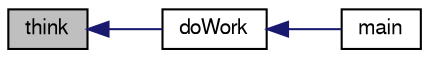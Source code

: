 digraph G
{
  edge [fontname="FreeSans",fontsize="10",labelfontname="FreeSans",labelfontsize="10"];
  node [fontname="FreeSans",fontsize="10",shape=record];
  rankdir=LR;
  Node1 [label="think",height=0.2,width=0.4,color="black", fillcolor="grey75", style="filled" fontcolor="black"];
  Node1 -> Node2 [dir=back,color="midnightblue",fontsize="10",style="solid",fontname="FreeSans"];
  Node2 [label="doWork",height=0.2,width=0.4,color="black", fillcolor="white", style="filled",URL="$phil_deadlock_8cpp.html#a35084c09c9b9932a6af6c48106af4028"];
  Node2 -> Node3 [dir=back,color="midnightblue",fontsize="10",style="solid",fontname="FreeSans"];
  Node3 [label="main",height=0.2,width=0.4,color="black", fillcolor="white", style="filled",URL="$phil_deadlock_8cpp.html#a0ddf1224851353fc92bfbff6f499fa97"];
}
